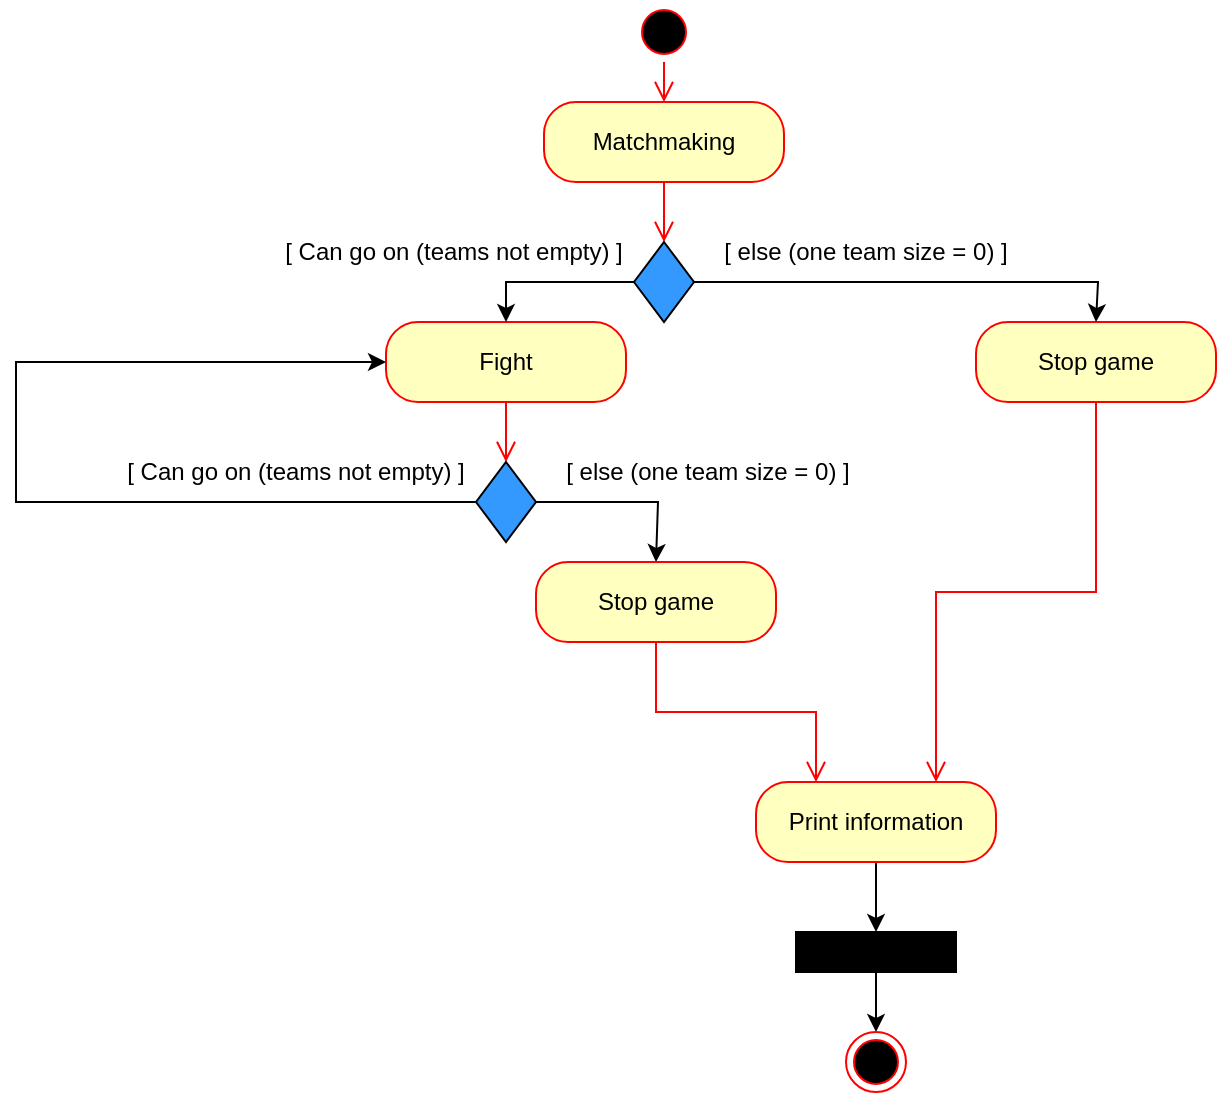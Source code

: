 <mxfile version="20.3.0" type="device" pages="3"><diagram id="dodWr7sCxu0GmhC9BUPM" name="Main"><mxGraphModel dx="932" dy="658" grid="1" gridSize="10" guides="1" tooltips="1" connect="1" arrows="1" fold="1" page="1" pageScale="1" pageWidth="827" pageHeight="1169" math="0" shadow="0"><root><mxCell id="0"/><mxCell id="1" parent="0"/><mxCell id="KnZyF8OyKIIIcYDR1mRU-1" value="" style="ellipse;html=1;shape=startState;fillColor=#000000;strokeColor=#ff0000;" parent="1" vertex="1"><mxGeometry x="399" y="40" width="30" height="30" as="geometry"/></mxCell><mxCell id="KnZyF8OyKIIIcYDR1mRU-2" value="" style="edgeStyle=orthogonalEdgeStyle;html=1;verticalAlign=bottom;endArrow=open;endSize=8;strokeColor=#ff0000;rounded=0;entryX=0.5;entryY=0;entryDx=0;entryDy=0;" parent="1" source="KnZyF8OyKIIIcYDR1mRU-1" target="KnZyF8OyKIIIcYDR1mRU-3" edge="1"><mxGeometry relative="1" as="geometry"><mxPoint x="414" y="130" as="targetPoint"/></mxGeometry></mxCell><mxCell id="KnZyF8OyKIIIcYDR1mRU-3" value="Matchmaking" style="rounded=1;whiteSpace=wrap;html=1;arcSize=40;fontColor=#000000;fillColor=#ffffc0;strokeColor=#ff0000;" parent="1" vertex="1"><mxGeometry x="354" y="90" width="120" height="40" as="geometry"/></mxCell><mxCell id="KnZyF8OyKIIIcYDR1mRU-4" value="" style="edgeStyle=orthogonalEdgeStyle;html=1;verticalAlign=bottom;endArrow=open;endSize=8;strokeColor=#ff0000;rounded=0;entryX=0.5;entryY=0;entryDx=0;entryDy=0;" parent="1" source="KnZyF8OyKIIIcYDR1mRU-3" target="TCA6h5BrjV9FrTOUEYrU-1" edge="1"><mxGeometry relative="1" as="geometry"><mxPoint x="414" y="160" as="targetPoint"/></mxGeometry></mxCell><mxCell id="TCA6h5BrjV9FrTOUEYrU-1" value="" style="rhombus;whiteSpace=wrap;html=1;fillColor=#3399FF;" parent="1" vertex="1"><mxGeometry x="399" y="160" width="30" height="40" as="geometry"/></mxCell><mxCell id="TCA6h5BrjV9FrTOUEYrU-2" value="Fight" style="rounded=1;whiteSpace=wrap;html=1;arcSize=40;fontColor=#000000;fillColor=#ffffc0;strokeColor=#ff0000;" parent="1" vertex="1"><mxGeometry x="275" y="200" width="120" height="40" as="geometry"/></mxCell><mxCell id="TCA6h5BrjV9FrTOUEYrU-3" value="" style="edgeStyle=orthogonalEdgeStyle;html=1;verticalAlign=bottom;endArrow=open;endSize=8;strokeColor=#ff0000;rounded=0;entryX=0.5;entryY=0;entryDx=0;entryDy=0;" parent="1" source="TCA6h5BrjV9FrTOUEYrU-2" target="TCA6h5BrjV9FrTOUEYrU-12" edge="1"><mxGeometry relative="1" as="geometry"><mxPoint x="339" y="300" as="targetPoint"/></mxGeometry></mxCell><mxCell id="TCA6h5BrjV9FrTOUEYrU-4" value="Stop game" style="rounded=1;whiteSpace=wrap;html=1;arcSize=40;fontColor=#000000;fillColor=#ffffc0;strokeColor=#ff0000;" parent="1" vertex="1"><mxGeometry x="570" y="200" width="120" height="40" as="geometry"/></mxCell><mxCell id="TCA6h5BrjV9FrTOUEYrU-5" value="" style="edgeStyle=orthogonalEdgeStyle;html=1;verticalAlign=bottom;endArrow=open;endSize=8;strokeColor=#ff0000;rounded=0;exitX=0.5;exitY=1;exitDx=0;exitDy=0;entryX=0.75;entryY=0;entryDx=0;entryDy=0;" parent="1" source="TCA6h5BrjV9FrTOUEYrU-4" target="wJMaUq0H4k14rAXDKMzC-1" edge="1"><mxGeometry relative="1" as="geometry"><mxPoint x="540" y="420" as="targetPoint"/></mxGeometry></mxCell><mxCell id="TCA6h5BrjV9FrTOUEYrU-6" value="[ Can go on (teams not empty) ]" style="text;html=1;strokeColor=none;fillColor=none;align=center;verticalAlign=middle;whiteSpace=wrap;rounded=0;" parent="1" vertex="1"><mxGeometry x="219" y="150" width="180" height="30" as="geometry"/></mxCell><mxCell id="TCA6h5BrjV9FrTOUEYrU-7" value="[ else (one team size = 0) ]" style="text;html=1;strokeColor=none;fillColor=none;align=center;verticalAlign=middle;whiteSpace=wrap;rounded=0;" parent="1" vertex="1"><mxGeometry x="440" y="150" width="150" height="30" as="geometry"/></mxCell><mxCell id="TCA6h5BrjV9FrTOUEYrU-8" value="" style="endArrow=classic;html=1;rounded=0;exitX=0;exitY=0.5;exitDx=0;exitDy=0;entryX=0.5;entryY=0;entryDx=0;entryDy=0;" parent="1" source="TCA6h5BrjV9FrTOUEYrU-1" target="TCA6h5BrjV9FrTOUEYrU-2" edge="1"><mxGeometry width="50" height="50" relative="1" as="geometry"><mxPoint x="390" y="320" as="sourcePoint"/><mxPoint x="440" y="270" as="targetPoint"/><Array as="points"><mxPoint x="335" y="180"/></Array></mxGeometry></mxCell><mxCell id="TCA6h5BrjV9FrTOUEYrU-9" value="" style="endArrow=classic;html=1;rounded=0;exitX=1;exitY=0.5;exitDx=0;exitDy=0;entryX=0.5;entryY=0;entryDx=0;entryDy=0;" parent="1" source="TCA6h5BrjV9FrTOUEYrU-1" target="TCA6h5BrjV9FrTOUEYrU-4" edge="1"><mxGeometry width="50" height="50" relative="1" as="geometry"><mxPoint x="570" y="180" as="sourcePoint"/><mxPoint x="581" y="270" as="targetPoint"/><Array as="points"><mxPoint x="631" y="180"/></Array></mxGeometry></mxCell><mxCell id="TCA6h5BrjV9FrTOUEYrU-12" value="" style="rhombus;whiteSpace=wrap;html=1;fillColor=#3399FF;" parent="1" vertex="1"><mxGeometry x="320" y="270" width="30" height="40" as="geometry"/></mxCell><mxCell id="TCA6h5BrjV9FrTOUEYrU-13" value="[ Can go on (teams not empty) ]" style="text;html=1;strokeColor=none;fillColor=none;align=center;verticalAlign=middle;whiteSpace=wrap;rounded=0;" parent="1" vertex="1"><mxGeometry x="140" y="260" width="180" height="30" as="geometry"/></mxCell><mxCell id="TCA6h5BrjV9FrTOUEYrU-14" value="[ else (one team size = 0) ]" style="text;html=1;strokeColor=none;fillColor=none;align=center;verticalAlign=middle;whiteSpace=wrap;rounded=0;" parent="1" vertex="1"><mxGeometry x="361" y="260" width="150" height="30" as="geometry"/></mxCell><mxCell id="TCA6h5BrjV9FrTOUEYrU-15" value="" style="endArrow=classic;html=1;rounded=0;exitX=0;exitY=0.5;exitDx=0;exitDy=0;entryX=0;entryY=0.5;entryDx=0;entryDy=0;" parent="1" source="TCA6h5BrjV9FrTOUEYrU-12" target="TCA6h5BrjV9FrTOUEYrU-2" edge="1"><mxGeometry width="50" height="50" relative="1" as="geometry"><mxPoint x="311" y="430" as="sourcePoint"/><mxPoint x="260" y="310" as="targetPoint"/><Array as="points"><mxPoint x="90" y="290"/><mxPoint x="90" y="220"/></Array></mxGeometry></mxCell><mxCell id="TCA6h5BrjV9FrTOUEYrU-16" value="" style="endArrow=classic;html=1;rounded=0;exitX=1;exitY=0.5;exitDx=0;exitDy=0;entryX=0.5;entryY=0;entryDx=0;entryDy=0;" parent="1" source="TCA6h5BrjV9FrTOUEYrU-12" target="TCA6h5BrjV9FrTOUEYrU-18" edge="1"><mxGeometry width="50" height="50" relative="1" as="geometry"><mxPoint x="311" y="430" as="sourcePoint"/><mxPoint x="410" y="310" as="targetPoint"/><Array as="points"><mxPoint x="411" y="290"/></Array></mxGeometry></mxCell><mxCell id="TCA6h5BrjV9FrTOUEYrU-18" value="Stop game" style="rounded=1;whiteSpace=wrap;html=1;arcSize=40;fontColor=#000000;fillColor=#ffffc0;strokeColor=#ff0000;" parent="1" vertex="1"><mxGeometry x="350" y="320" width="120" height="40" as="geometry"/></mxCell><mxCell id="TCA6h5BrjV9FrTOUEYrU-19" value="" style="edgeStyle=orthogonalEdgeStyle;html=1;verticalAlign=bottom;endArrow=open;endSize=8;strokeColor=#ff0000;rounded=0;exitX=0.5;exitY=1;exitDx=0;exitDy=0;entryX=0.25;entryY=0;entryDx=0;entryDy=0;" parent="1" source="TCA6h5BrjV9FrTOUEYrU-18" target="wJMaUq0H4k14rAXDKMzC-1" edge="1"><mxGeometry relative="1" as="geometry"><mxPoint x="500" y="420" as="targetPoint"/></mxGeometry></mxCell><mxCell id="z4jGgkD-raNqM7ZsMtv0-3" style="edgeStyle=orthogonalEdgeStyle;rounded=0;orthogonalLoop=1;jettySize=auto;html=1;entryX=0.5;entryY=0;entryDx=0;entryDy=0;" parent="1" source="z4jGgkD-raNqM7ZsMtv0-1" target="z4jGgkD-raNqM7ZsMtv0-2" edge="1"><mxGeometry relative="1" as="geometry"/></mxCell><mxCell id="z4jGgkD-raNqM7ZsMtv0-1" value="" style="rounded=0;whiteSpace=wrap;html=1;fillColor=#000000;" parent="1" vertex="1"><mxGeometry x="480" y="505" width="80" height="20" as="geometry"/></mxCell><mxCell id="z4jGgkD-raNqM7ZsMtv0-2" value="" style="ellipse;html=1;shape=endState;fillColor=#000000;strokeColor=#ff0000;" parent="1" vertex="1"><mxGeometry x="505" y="555" width="30" height="30" as="geometry"/></mxCell><mxCell id="wJMaUq0H4k14rAXDKMzC-2" style="edgeStyle=orthogonalEdgeStyle;rounded=0;orthogonalLoop=1;jettySize=auto;html=1;exitX=0.5;exitY=1;exitDx=0;exitDy=0;entryX=0.5;entryY=0;entryDx=0;entryDy=0;" edge="1" parent="1" source="wJMaUq0H4k14rAXDKMzC-1" target="z4jGgkD-raNqM7ZsMtv0-1"><mxGeometry relative="1" as="geometry"/></mxCell><mxCell id="wJMaUq0H4k14rAXDKMzC-1" value="Print information" style="rounded=1;whiteSpace=wrap;html=1;arcSize=40;fontColor=#000000;fillColor=#ffffc0;strokeColor=#ff0000;" vertex="1" parent="1"><mxGeometry x="460" y="430" width="120" height="40" as="geometry"/></mxCell></root></mxGraphModel></diagram><diagram id="C5RBs43oDa-KdzZeNtuy" name="Fight"><mxGraphModel dx="932" dy="658" grid="1" gridSize="10" guides="1" tooltips="1" connect="1" arrows="1" fold="1" page="1" pageScale="1" pageWidth="827" pageHeight="1169" math="0" shadow="0"><root><mxCell id="WIyWlLk6GJQsqaUBKTNV-0"/><mxCell id="WIyWlLk6GJQsqaUBKTNV-1" parent="WIyWlLk6GJQsqaUBKTNV-0"/><mxCell id="ZCe8hnO_Hd3gg-AAPQXr-0" value="" style="ellipse;html=1;shape=startState;fillColor=#000000;strokeColor=#ff0000;" parent="WIyWlLk6GJQsqaUBKTNV-1" vertex="1"><mxGeometry x="399" y="10" width="30" height="30" as="geometry"/></mxCell><mxCell id="ZCe8hnO_Hd3gg-AAPQXr-1" value="" style="edgeStyle=orthogonalEdgeStyle;html=1;verticalAlign=bottom;endArrow=open;endSize=8;strokeColor=#ff0000;rounded=0;entryX=0.5;entryY=0;entryDx=0;entryDy=0;" parent="WIyWlLk6GJQsqaUBKTNV-1" source="ZCe8hnO_Hd3gg-AAPQXr-0" target="ZCe8hnO_Hd3gg-AAPQXr-2" edge="1"><mxGeometry relative="1" as="geometry"><mxPoint x="414" y="100" as="targetPoint"/></mxGeometry></mxCell><mxCell id="ZCe8hnO_Hd3gg-AAPQXr-2" value="Fight" style="rounded=1;whiteSpace=wrap;html=1;arcSize=40;fontColor=#000000;fillColor=#ffffc0;strokeColor=#ff0000;" parent="WIyWlLk6GJQsqaUBKTNV-1" vertex="1"><mxGeometry x="354" y="70" width="120" height="40" as="geometry"/></mxCell><mxCell id="ZCe8hnO_Hd3gg-AAPQXr-3" value="" style="edgeStyle=orthogonalEdgeStyle;html=1;verticalAlign=bottom;endArrow=open;endSize=8;strokeColor=#ff0000;rounded=0;entryX=0.5;entryY=0;entryDx=0;entryDy=0;" parent="WIyWlLk6GJQsqaUBKTNV-1" source="ZCe8hnO_Hd3gg-AAPQXr-2" target="ZCe8hnO_Hd3gg-AAPQXr-6" edge="1"><mxGeometry relative="1" as="geometry"><mxPoint x="414" y="140" as="targetPoint"/></mxGeometry></mxCell><mxCell id="ZCe8hnO_Hd3gg-AAPQXr-6" value="" style="rhombus;whiteSpace=wrap;html=1;fillColor=#66B2FF;" parent="WIyWlLk6GJQsqaUBKTNV-1" vertex="1"><mxGeometry x="401" y="140" width="26" height="40" as="geometry"/></mxCell><mxCell id="ZCe8hnO_Hd3gg-AAPQXr-9" value="No fight" style="rounded=1;whiteSpace=wrap;html=1;arcSize=40;fontColor=#000000;fillColor=#ffffc0;strokeColor=#ff0000;" parent="WIyWlLk6GJQsqaUBKTNV-1" vertex="1"><mxGeometry x="474" y="200" width="120" height="40" as="geometry"/></mxCell><mxCell id="ZCe8hnO_Hd3gg-AAPQXr-10" value="" style="edgeStyle=orthogonalEdgeStyle;html=1;verticalAlign=bottom;endArrow=open;endSize=8;strokeColor=#ff0000;rounded=0;entryX=0.5;entryY=0;entryDx=0;entryDy=0;" parent="WIyWlLk6GJQsqaUBKTNV-1" source="ZCe8hnO_Hd3gg-AAPQXr-9" target="ZCe8hnO_Hd3gg-AAPQXr-24" edge="1"><mxGeometry relative="1" as="geometry"><mxPoint x="534" y="300" as="targetPoint"/></mxGeometry></mxCell><mxCell id="ZCe8hnO_Hd3gg-AAPQXr-11" value="" style="endArrow=classic;html=1;rounded=0;exitX=0;exitY=0.5;exitDx=0;exitDy=0;entryX=0.5;entryY=0;entryDx=0;entryDy=0;" parent="WIyWlLk6GJQsqaUBKTNV-1" source="ZCe8hnO_Hd3gg-AAPQXr-6" target="ZCe8hnO_Hd3gg-AAPQXr-15" edge="1"><mxGeometry width="50" height="50" relative="1" as="geometry"><mxPoint x="380" y="390" as="sourcePoint"/><mxPoint x="294" y="200" as="targetPoint"/><Array as="points"><mxPoint x="294" y="160"/></Array></mxGeometry></mxCell><mxCell id="ZCe8hnO_Hd3gg-AAPQXr-12" value="" style="endArrow=classic;html=1;rounded=0;entryX=0.5;entryY=0;entryDx=0;entryDy=0;exitX=1;exitY=0.5;exitDx=0;exitDy=0;" parent="WIyWlLk6GJQsqaUBKTNV-1" source="ZCe8hnO_Hd3gg-AAPQXr-6" target="ZCe8hnO_Hd3gg-AAPQXr-9" edge="1"><mxGeometry width="50" height="50" relative="1" as="geometry"><mxPoint x="380" y="390" as="sourcePoint"/><mxPoint x="430" y="340" as="targetPoint"/><Array as="points"><mxPoint x="534" y="160"/></Array></mxGeometry></mxCell><mxCell id="ZCe8hnO_Hd3gg-AAPQXr-13" value="[ Both players are alive ]" style="text;html=1;strokeColor=none;fillColor=none;align=center;verticalAlign=middle;whiteSpace=wrap;rounded=0;" parent="WIyWlLk6GJQsqaUBKTNV-1" vertex="1"><mxGeometry x="204" y="130" width="150" height="30" as="geometry"/></mxCell><mxCell id="ZCe8hnO_Hd3gg-AAPQXr-14" value="[ else ]" style="text;html=1;strokeColor=none;fillColor=none;align=center;verticalAlign=middle;whiteSpace=wrap;rounded=0;" parent="WIyWlLk6GJQsqaUBKTNV-1" vertex="1"><mxGeometry x="474" y="130" width="60" height="30" as="geometry"/></mxCell><mxCell id="ZCe8hnO_Hd3gg-AAPQXr-15" value="" style="rhombus;whiteSpace=wrap;html=1;fillColor=#66B2FF;" parent="WIyWlLk6GJQsqaUBKTNV-1" vertex="1"><mxGeometry x="281" y="280" width="26" height="40" as="geometry"/></mxCell><mxCell id="ZCe8hnO_Hd3gg-AAPQXr-20" value="" style="endArrow=classic;html=1;rounded=0;exitX=0;exitY=0.5;exitDx=0;exitDy=0;entryX=0.5;entryY=0;entryDx=0;entryDy=0;" parent="WIyWlLk6GJQsqaUBKTNV-1" source="ZCe8hnO_Hd3gg-AAPQXr-15" target="BwP2_OA9ty-qEnaTcXkm-2" edge="1"><mxGeometry width="50" height="50" relative="1" as="geometry"><mxPoint x="254" y="450" as="sourcePoint"/><mxPoint x="200" y="340" as="targetPoint"/><Array as="points"><mxPoint x="193" y="300"/></Array></mxGeometry></mxCell><mxCell id="ZCe8hnO_Hd3gg-AAPQXr-21" value="" style="endArrow=classic;html=1;rounded=0;exitX=1;exitY=0.5;exitDx=0;exitDy=0;entryX=0.5;entryY=0;entryDx=0;entryDy=0;" parent="WIyWlLk6GJQsqaUBKTNV-1" source="ZCe8hnO_Hd3gg-AAPQXr-15" target="ZCe8hnO_Hd3gg-AAPQXr-26" edge="1"><mxGeometry width="50" height="50" relative="1" as="geometry"><mxPoint x="380" y="370" as="sourcePoint"/><mxPoint x="380" y="320" as="targetPoint"/><Array as="points"><mxPoint x="414" y="300"/></Array></mxGeometry></mxCell><mxCell id="ZCe8hnO_Hd3gg-AAPQXr-22" value="[ None of them is fighting ]" style="text;html=1;strokeColor=none;fillColor=none;align=center;verticalAlign=middle;whiteSpace=wrap;rounded=0;" parent="WIyWlLk6GJQsqaUBKTNV-1" vertex="1"><mxGeometry x="80" y="270" width="180" height="30" as="geometry"/></mxCell><mxCell id="ZCe8hnO_Hd3gg-AAPQXr-23" value="[ else ]" style="text;html=1;strokeColor=none;fillColor=none;align=center;verticalAlign=middle;whiteSpace=wrap;rounded=0;" parent="WIyWlLk6GJQsqaUBKTNV-1" vertex="1"><mxGeometry x="330" y="270" width="60" height="30" as="geometry"/></mxCell><mxCell id="ZCe8hnO_Hd3gg-AAPQXr-24" value="Print info message" style="rounded=1;whiteSpace=wrap;html=1;arcSize=40;fontColor=#000000;fillColor=#ffffc0;strokeColor=#ff0000;" parent="WIyWlLk6GJQsqaUBKTNV-1" vertex="1"><mxGeometry x="474" y="270" width="120" height="40" as="geometry"/></mxCell><mxCell id="ZCe8hnO_Hd3gg-AAPQXr-25" value="" style="edgeStyle=orthogonalEdgeStyle;html=1;verticalAlign=bottom;endArrow=open;endSize=8;strokeColor=#ff0000;rounded=0;entryX=1;entryY=0;entryDx=0;entryDy=0;" parent="WIyWlLk6GJQsqaUBKTNV-1" source="ZCe8hnO_Hd3gg-AAPQXr-24" target="ZCe8hnO_Hd3gg-AAPQXr-28" edge="1"><mxGeometry relative="1" as="geometry"><mxPoint x="534" y="340" as="targetPoint"/></mxGeometry></mxCell><mxCell id="ZCe8hnO_Hd3gg-AAPQXr-26" value="Print info message" style="rounded=1;whiteSpace=wrap;html=1;arcSize=40;fontColor=#000000;fillColor=#ffffc0;strokeColor=#ff0000;" parent="WIyWlLk6GJQsqaUBKTNV-1" vertex="1"><mxGeometry x="354" y="350" width="120" height="40" as="geometry"/></mxCell><mxCell id="ZCe8hnO_Hd3gg-AAPQXr-27" value="" style="edgeStyle=orthogonalEdgeStyle;html=1;verticalAlign=bottom;endArrow=open;endSize=8;strokeColor=#ff0000;rounded=0;entryX=0.75;entryY=0;entryDx=0;entryDy=0;exitX=0.5;exitY=1;exitDx=0;exitDy=0;" parent="WIyWlLk6GJQsqaUBKTNV-1" source="ZCe8hnO_Hd3gg-AAPQXr-26" target="ZCe8hnO_Hd3gg-AAPQXr-28" edge="1"><mxGeometry relative="1" as="geometry"><mxPoint x="390" y="450" as="targetPoint"/><Array as="points"><mxPoint x="414" y="430"/><mxPoint x="504" y="430"/></Array></mxGeometry></mxCell><mxCell id="ZCe8hnO_Hd3gg-AAPQXr-28" value="" style="rounded=0;whiteSpace=wrap;html=1;fillColor=#000000;" parent="WIyWlLk6GJQsqaUBKTNV-1" vertex="1"><mxGeometry x="414" y="830" width="120" height="20" as="geometry"/></mxCell><mxCell id="ZCe8hnO_Hd3gg-AAPQXr-29" value="" style="rhombus;whiteSpace=wrap;html=1;fillColor=#66B2FF;" parent="WIyWlLk6GJQsqaUBKTNV-1" vertex="1"><mxGeometry x="257" y="410" width="26" height="40" as="geometry"/></mxCell><mxCell id="BwP2_OA9ty-qEnaTcXkm-16" style="edgeStyle=orthogonalEdgeStyle;rounded=0;orthogonalLoop=1;jettySize=auto;html=1;entryX=0.5;entryY=0;entryDx=0;entryDy=0;fillColor=#ffe6cc;strokeColor=#FF3333;" parent="WIyWlLk6GJQsqaUBKTNV-1" source="ZCe8hnO_Hd3gg-AAPQXr-30" target="TojNofW01xaP_-8JLLE--1" edge="1"><mxGeometry relative="1" as="geometry"><Array as="points"><mxPoint x="80" y="560"/><mxPoint x="248" y="560"/></Array></mxGeometry></mxCell><mxCell id="ZCe8hnO_Hd3gg-AAPQXr-30" value="Use attack on with critical" style="rounded=1;whiteSpace=wrap;html=1;arcSize=40;fontColor=#000000;fillColor=#ffffc0;strokeColor=#ff0000;" parent="WIyWlLk6GJQsqaUBKTNV-1" vertex="1"><mxGeometry x="20" y="470" width="120" height="40" as="geometry"/></mxCell><mxCell id="ZCe8hnO_Hd3gg-AAPQXr-32" value="Print info message" style="rounded=1;whiteSpace=wrap;html=1;arcSize=40;fontColor=#000000;fillColor=#ffffc0;strokeColor=#ff0000;" parent="WIyWlLk6GJQsqaUBKTNV-1" vertex="1"><mxGeometry x="320" y="460" width="120" height="40" as="geometry"/></mxCell><mxCell id="ZCe8hnO_Hd3gg-AAPQXr-35" value="" style="endArrow=classic;html=1;rounded=0;exitX=1;exitY=0.5;exitDx=0;exitDy=0;entryX=0.5;entryY=0;entryDx=0;entryDy=0;" parent="WIyWlLk6GJQsqaUBKTNV-1" source="ZCe8hnO_Hd3gg-AAPQXr-29" target="ZCe8hnO_Hd3gg-AAPQXr-32" edge="1"><mxGeometry width="50" height="50" relative="1" as="geometry"><mxPoint x="320" y="430" as="sourcePoint"/><mxPoint x="537" y="510" as="targetPoint"/><Array as="points"><mxPoint x="380" y="430"/></Array></mxGeometry></mxCell><mxCell id="ZCe8hnO_Hd3gg-AAPQXr-36" value="[ Attacker is too weak to fight ]" style="text;html=1;strokeColor=none;fillColor=none;align=center;verticalAlign=middle;whiteSpace=wrap;rounded=0;" parent="WIyWlLk6GJQsqaUBKTNV-1" vertex="1"><mxGeometry x="304" y="400" width="117" height="30" as="geometry"/></mxCell><mxCell id="ZCe8hnO_Hd3gg-AAPQXr-38" value="[ else ]" style="text;html=1;strokeColor=none;fillColor=none;align=center;verticalAlign=middle;whiteSpace=wrap;rounded=0;" parent="WIyWlLk6GJQsqaUBKTNV-1" vertex="1"><mxGeometry x="204" y="400" width="60" height="30" as="geometry"/></mxCell><mxCell id="ZCe8hnO_Hd3gg-AAPQXr-40" value="" style="ellipse;html=1;shape=endState;fillColor=#000000;strokeColor=#ff0000;" parent="WIyWlLk6GJQsqaUBKTNV-1" vertex="1"><mxGeometry x="459" y="930" width="30" height="30" as="geometry"/></mxCell><mxCell id="ZCe8hnO_Hd3gg-AAPQXr-41" value="" style="endArrow=classic;html=1;rounded=0;entryX=0.5;entryY=0;entryDx=0;entryDy=0;exitX=0.5;exitY=1;exitDx=0;exitDy=0;" parent="WIyWlLk6GJQsqaUBKTNV-1" source="ZCe8hnO_Hd3gg-AAPQXr-28" target="ZCe8hnO_Hd3gg-AAPQXr-40" edge="1"><mxGeometry width="50" height="50" relative="1" as="geometry"><mxPoint x="380" y="1060" as="sourcePoint"/><mxPoint x="430" y="1010" as="targetPoint"/></mxGeometry></mxCell><mxCell id="BwP2_OA9ty-qEnaTcXkm-2" value="" style="rhombus;whiteSpace=wrap;html=1;fillColor=#66B2FF;" parent="WIyWlLk6GJQsqaUBKTNV-1" vertex="1"><mxGeometry x="180" y="340" width="26" height="40" as="geometry"/></mxCell><mxCell id="BwP2_OA9ty-qEnaTcXkm-7" value="" style="endArrow=classic;html=1;rounded=0;exitX=0;exitY=0.5;exitDx=0;exitDy=0;entryX=0.5;entryY=0;entryDx=0;entryDy=0;" parent="WIyWlLk6GJQsqaUBKTNV-1" source="BwP2_OA9ty-qEnaTcXkm-2" target="ZCe8hnO_Hd3gg-AAPQXr-30" edge="1"><mxGeometry width="50" height="50" relative="1" as="geometry"><mxPoint x="390" y="450" as="sourcePoint"/><mxPoint x="113" y="390" as="targetPoint"/><Array as="points"><mxPoint x="80" y="360"/></Array></mxGeometry></mxCell><mxCell id="BwP2_OA9ty-qEnaTcXkm-8" value="" style="endArrow=classic;html=1;rounded=0;exitX=1;exitY=0.5;exitDx=0;exitDy=0;entryX=0.5;entryY=0;entryDx=0;entryDy=0;" parent="WIyWlLk6GJQsqaUBKTNV-1" source="BwP2_OA9ty-qEnaTcXkm-2" target="ZCe8hnO_Hd3gg-AAPQXr-29" edge="1"><mxGeometry width="50" height="50" relative="1" as="geometry"><mxPoint x="390" y="450" as="sourcePoint"/><mxPoint x="264" y="400" as="targetPoint"/><Array as="points"><mxPoint x="270" y="360"/></Array></mxGeometry></mxCell><mxCell id="BwP2_OA9ty-qEnaTcXkm-9" value="[ critical ]" style="text;html=1;strokeColor=none;fillColor=none;align=center;verticalAlign=middle;whiteSpace=wrap;rounded=0;" parent="WIyWlLk6GJQsqaUBKTNV-1" vertex="1"><mxGeometry x="120" y="330" width="60" height="30" as="geometry"/></mxCell><mxCell id="BwP2_OA9ty-qEnaTcXkm-10" value="[ else ]" style="text;html=1;strokeColor=none;fillColor=none;align=center;verticalAlign=middle;whiteSpace=wrap;rounded=0;" parent="WIyWlLk6GJQsqaUBKTNV-1" vertex="1"><mxGeometry x="204" y="330" width="60" height="30" as="geometry"/></mxCell><mxCell id="BwP2_OA9ty-qEnaTcXkm-13" value="Use attack on without critical" style="rounded=1;whiteSpace=wrap;html=1;arcSize=40;fontColor=#000000;fillColor=#ffffc0;strokeColor=#ff0000;" parent="WIyWlLk6GJQsqaUBKTNV-1" vertex="1"><mxGeometry x="144" y="470" width="120" height="40" as="geometry"/></mxCell><mxCell id="BwP2_OA9ty-qEnaTcXkm-14" value="" style="edgeStyle=orthogonalEdgeStyle;html=1;verticalAlign=bottom;endArrow=open;endSize=8;strokeColor=#ff0000;rounded=0;" parent="WIyWlLk6GJQsqaUBKTNV-1" source="BwP2_OA9ty-qEnaTcXkm-13" edge="1"><mxGeometry relative="1" as="geometry"><mxPoint x="250" y="620" as="targetPoint"/><Array as="points"><mxPoint x="204" y="530"/><mxPoint x="250" y="530"/></Array></mxGeometry></mxCell><mxCell id="BwP2_OA9ty-qEnaTcXkm-15" value="" style="endArrow=classic;html=1;rounded=0;exitX=0;exitY=0.5;exitDx=0;exitDy=0;entryX=0.5;entryY=0;entryDx=0;entryDy=0;" parent="WIyWlLk6GJQsqaUBKTNV-1" source="ZCe8hnO_Hd3gg-AAPQXr-29" target="BwP2_OA9ty-qEnaTcXkm-13" edge="1"><mxGeometry width="50" height="50" relative="1" as="geometry"><mxPoint x="390" y="450" as="sourcePoint"/><mxPoint x="440" y="400" as="targetPoint"/><Array as="points"><mxPoint x="204" y="430"/></Array></mxGeometry></mxCell><mxCell id="2c3F1AUOaH9b_sz8uj_q-0" value="" style="endArrow=classic;html=1;rounded=0;exitX=0.5;exitY=1;exitDx=0;exitDy=0;strokeColor=#FF3333;entryX=0.5;entryY=0;entryDx=0;entryDy=0;" parent="WIyWlLk6GJQsqaUBKTNV-1" source="ZCe8hnO_Hd3gg-AAPQXr-32" edge="1" target="ZCe8hnO_Hd3gg-AAPQXr-28"><mxGeometry width="50" height="50" relative="1" as="geometry"><mxPoint x="390" y="560" as="sourcePoint"/><mxPoint x="470" y="680" as="targetPoint"/><Array as="points"><mxPoint x="380" y="520"/><mxPoint x="474" y="520"/></Array></mxGeometry></mxCell><mxCell id="TojNofW01xaP_-8JLLE--1" value="" style="rhombus;whiteSpace=wrap;html=1;fillColor=#66B2FF;" vertex="1" parent="WIyWlLk6GJQsqaUBKTNV-1"><mxGeometry x="235" y="620" width="26" height="40" as="geometry"/></mxCell><mxCell id="TojNofW01xaP_-8JLLE--2" value="" style="endArrow=classic;html=1;rounded=0;exitX=1;exitY=0.5;exitDx=0;exitDy=0;entryX=0.25;entryY=0;entryDx=0;entryDy=0;" edge="1" parent="WIyWlLk6GJQsqaUBKTNV-1" source="TojNofW01xaP_-8JLLE--1" target="ZCe8hnO_Hd3gg-AAPQXr-28"><mxGeometry width="50" height="50" relative="1" as="geometry"><mxPoint x="298" y="640" as="sourcePoint"/><mxPoint x="358" y="670" as="targetPoint"/><Array as="points"><mxPoint x="444" y="640"/></Array></mxGeometry></mxCell><mxCell id="TojNofW01xaP_-8JLLE--3" value="[ else ]" style="text;html=1;strokeColor=none;fillColor=none;align=center;verticalAlign=middle;whiteSpace=wrap;rounded=0;" vertex="1" parent="WIyWlLk6GJQsqaUBKTNV-1"><mxGeometry x="283" y="610" width="60" height="30" as="geometry"/></mxCell><mxCell id="TojNofW01xaP_-8JLLE--4" value="" style="endArrow=classic;html=1;rounded=0;exitX=0;exitY=0.5;exitDx=0;exitDy=0;entryX=0.5;entryY=0;entryDx=0;entryDy=0;" edge="1" parent="WIyWlLk6GJQsqaUBKTNV-1" source="TojNofW01xaP_-8JLLE--1" target="TojNofW01xaP_-8JLLE--6"><mxGeometry width="50" height="50" relative="1" as="geometry"><mxPoint x="368" y="660" as="sourcePoint"/><mxPoint x="182" y="680" as="targetPoint"/><Array as="points"><mxPoint x="182" y="640"/></Array></mxGeometry></mxCell><mxCell id="TojNofW01xaP_-8JLLE--5" value="[ Defender is dead ]" style="text;html=1;strokeColor=none;fillColor=none;align=center;verticalAlign=middle;whiteSpace=wrap;rounded=0;" vertex="1" parent="WIyWlLk6GJQsqaUBKTNV-1"><mxGeometry x="120" y="610" width="117" height="30" as="geometry"/></mxCell><mxCell id="TojNofW01xaP_-8JLLE--7" style="edgeStyle=orthogonalEdgeStyle;rounded=0;orthogonalLoop=1;jettySize=auto;html=1;exitX=0.5;exitY=1;exitDx=0;exitDy=0;entryX=0.25;entryY=0;entryDx=0;entryDy=0;" edge="1" parent="WIyWlLk6GJQsqaUBKTNV-1" source="TojNofW01xaP_-8JLLE--6" target="ZCe8hnO_Hd3gg-AAPQXr-28"><mxGeometry relative="1" as="geometry"/></mxCell><mxCell id="TojNofW01xaP_-8JLLE--6" value="Remove from his team" style="rounded=1;whiteSpace=wrap;html=1;arcSize=40;fontColor=#000000;fillColor=#ffffc0;strokeColor=#ff0000;" vertex="1" parent="WIyWlLk6GJQsqaUBKTNV-1"><mxGeometry x="122" y="690" width="120" height="40" as="geometry"/></mxCell></root></mxGraphModel></diagram><diagram id="sWW_Txbto5LZVMnrc-IZ" name="Use-attack-on"><mxGraphModel dx="932" dy="658" grid="1" gridSize="10" guides="1" tooltips="1" connect="1" arrows="1" fold="1" page="1" pageScale="1" pageWidth="827" pageHeight="1169" math="0" shadow="0"><root><mxCell id="0"/><mxCell id="1" parent="0"/><mxCell id="0_9w2oNyYmCQP0PAbkt7-1" value="" style="ellipse;html=1;shape=startState;fillColor=#000000;strokeColor=#ff0000;" parent="1" vertex="1"><mxGeometry x="387.5" y="40" width="30" height="30" as="geometry"/></mxCell><mxCell id="0_9w2oNyYmCQP0PAbkt7-2" value="" style="edgeStyle=orthogonalEdgeStyle;html=1;verticalAlign=bottom;endArrow=open;endSize=8;strokeColor=#ff0000;rounded=0;entryX=0.5;entryY=0;entryDx=0;entryDy=0;" parent="1" source="0_9w2oNyYmCQP0PAbkt7-1" target="0_9w2oNyYmCQP0PAbkt7-3" edge="1"><mxGeometry relative="1" as="geometry"><mxPoint x="414" y="130" as="targetPoint"/></mxGeometry></mxCell><mxCell id="0_9w2oNyYmCQP0PAbkt7-3" value="Use attack on victim" style="rounded=1;whiteSpace=wrap;html=1;arcSize=40;fontColor=#000000;fillColor=#ffffc0;strokeColor=#ff0000;" parent="1" vertex="1"><mxGeometry x="342.5" y="90" width="120" height="40" as="geometry"/></mxCell><mxCell id="0_9w2oNyYmCQP0PAbkt7-4" value="" style="edgeStyle=orthogonalEdgeStyle;html=1;verticalAlign=bottom;endArrow=open;endSize=8;strokeColor=#ff0000;rounded=0;entryX=0.5;entryY=0;entryDx=0;entryDy=0;" parent="1" source="0_9w2oNyYmCQP0PAbkt7-3" target="0_9w2oNyYmCQP0PAbkt7-16" edge="1"><mxGeometry relative="1" as="geometry"><mxPoint x="414" y="160" as="targetPoint"/><Array as="points"><mxPoint x="403" y="160"/></Array></mxGeometry></mxCell><mxCell id="0_9w2oNyYmCQP0PAbkt7-20" style="edgeStyle=orthogonalEdgeStyle;rounded=0;orthogonalLoop=1;jettySize=auto;html=1;entryX=0.5;entryY=0;entryDx=0;entryDy=0;" parent="1" source="0_9w2oNyYmCQP0PAbkt7-16" target="0_9w2oNyYmCQP0PAbkt7-18" edge="1"><mxGeometry relative="1" as="geometry"/></mxCell><mxCell id="0_9w2oNyYmCQP0PAbkt7-16" value="" style="rhombus;whiteSpace=wrap;html=1;fillColor=#3399FF;" parent="1" vertex="1"><mxGeometry x="387.5" y="210" width="30" height="40" as="geometry"/></mxCell><mxCell id="0_9w2oNyYmCQP0PAbkt7-18" value="Print info message &amp;amp;&lt;br&gt;return False" style="rounded=1;whiteSpace=wrap;html=1;arcSize=40;fontColor=#000000;fillColor=#ffffc0;strokeColor=#ff0000;" parent="1" vertex="1"><mxGeometry x="564.5" y="260" width="120" height="40" as="geometry"/></mxCell><mxCell id="0_9w2oNyYmCQP0PAbkt7-19" value="" style="edgeStyle=orthogonalEdgeStyle;html=1;verticalAlign=bottom;endArrow=open;endSize=8;strokeColor=#ff0000;rounded=0;entryX=0.5;entryY=0;entryDx=0;entryDy=0;exitX=0.5;exitY=1;exitDx=0;exitDy=0;" parent="1" source="0_9w2oNyYmCQP0PAbkt7-18" target="k9Jn16INBG2MA7jCVLBU-22" edge="1"><mxGeometry relative="1" as="geometry"><mxPoint x="624.5" y="360" as="targetPoint"/><mxPoint x="624.5" y="310" as="sourcePoint"/></mxGeometry></mxCell><mxCell id="0_9w2oNyYmCQP0PAbkt7-21" value="[ else ]" style="text;html=1;strokeColor=none;fillColor=none;align=center;verticalAlign=middle;whiteSpace=wrap;rounded=0;" parent="1" vertex="1"><mxGeometry x="323.5" y="200" width="60" height="30" as="geometry"/></mxCell><mxCell id="0_9w2oNyYmCQP0PAbkt7-22" value="[ Victim has parried or dodged the attack ]" style="text;html=1;strokeColor=none;fillColor=none;align=center;verticalAlign=middle;whiteSpace=wrap;rounded=0;" parent="1" vertex="1"><mxGeometry x="433.5" y="190" width="186" height="30" as="geometry"/></mxCell><mxCell id="k9Jn16INBG2MA7jCVLBU-13" style="edgeStyle=orthogonalEdgeStyle;rounded=0;orthogonalLoop=1;jettySize=auto;html=1;entryX=0.5;entryY=0;entryDx=0;entryDy=0;" parent="1" source="k9Jn16INBG2MA7jCVLBU-8" target="k9Jn16INBG2MA7jCVLBU-9" edge="1"><mxGeometry relative="1" as="geometry"><Array as="points"><mxPoint x="250" y="330"/></Array></mxGeometry></mxCell><mxCell id="k9Jn16INBG2MA7jCVLBU-14" style="edgeStyle=orthogonalEdgeStyle;rounded=0;orthogonalLoop=1;jettySize=auto;html=1;entryX=0.5;entryY=0;entryDx=0;entryDy=0;" parent="1" source="k9Jn16INBG2MA7jCVLBU-8" target="k9Jn16INBG2MA7jCVLBU-11" edge="1"><mxGeometry relative="1" as="geometry"/></mxCell><mxCell id="k9Jn16INBG2MA7jCVLBU-8" value="" style="rhombus;whiteSpace=wrap;html=1;fillColor=#3399FF;" parent="1" vertex="1"><mxGeometry x="310" y="310" width="30" height="40" as="geometry"/></mxCell><mxCell id="k9Jn16INBG2MA7jCVLBU-9" value="Attack &amp;amp; Print info message with critical" style="rounded=1;whiteSpace=wrap;html=1;arcSize=40;fontColor=#000000;fillColor=#ffffc0;strokeColor=#ff0000;" parent="1" vertex="1"><mxGeometry x="190" y="350" width="120" height="40" as="geometry"/></mxCell><mxCell id="k9Jn16INBG2MA7jCVLBU-10" value="" style="edgeStyle=orthogonalEdgeStyle;html=1;verticalAlign=bottom;endArrow=open;endSize=8;strokeColor=#ff0000;rounded=0;entryX=0.25;entryY=0;entryDx=0;entryDy=0;" parent="1" source="k9Jn16INBG2MA7jCVLBU-9" target="k9Jn16INBG2MA7jCVLBU-18" edge="1"><mxGeometry relative="1" as="geometry"><mxPoint x="252.5" y="600" as="targetPoint"/></mxGeometry></mxCell><mxCell id="k9Jn16INBG2MA7jCVLBU-11" value="Attack &amp;amp; Print info message without critical" style="rounded=1;whiteSpace=wrap;html=1;arcSize=40;fontColor=#000000;fillColor=#ffffc0;strokeColor=#ff0000;" parent="1" vertex="1"><mxGeometry x="345" y="350" width="120" height="40" as="geometry"/></mxCell><mxCell id="k9Jn16INBG2MA7jCVLBU-12" value="" style="edgeStyle=orthogonalEdgeStyle;html=1;verticalAlign=bottom;endArrow=open;endSize=8;strokeColor=#ff0000;rounded=0;entryX=0.75;entryY=0;entryDx=0;entryDy=0;" parent="1" source="k9Jn16INBG2MA7jCVLBU-11" target="k9Jn16INBG2MA7jCVLBU-18" edge="1"><mxGeometry relative="1" as="geometry"><mxPoint x="407.5" y="600" as="targetPoint"/></mxGeometry></mxCell><mxCell id="k9Jn16INBG2MA7jCVLBU-16" value="[ else ]" style="text;html=1;strokeColor=none;fillColor=none;align=center;verticalAlign=middle;whiteSpace=wrap;rounded=0;" parent="1" vertex="1"><mxGeometry x="350" y="300" width="60" height="30" as="geometry"/></mxCell><mxCell id="k9Jn16INBG2MA7jCVLBU-17" value="[ critical ]" style="text;html=1;strokeColor=none;fillColor=none;align=center;verticalAlign=middle;whiteSpace=wrap;rounded=0;" parent="1" vertex="1"><mxGeometry x="222" y="300" width="76" height="30" as="geometry"/></mxCell><mxCell id="k9Jn16INBG2MA7jCVLBU-21" style="edgeStyle=orthogonalEdgeStyle;rounded=0;orthogonalLoop=1;jettySize=auto;html=1;entryX=0.5;entryY=0;entryDx=0;entryDy=0;" parent="1" source="k9Jn16INBG2MA7jCVLBU-18" target="k9Jn16INBG2MA7jCVLBU-19" edge="1"><mxGeometry relative="1" as="geometry"/></mxCell><mxCell id="k9Jn16INBG2MA7jCVLBU-18" value="" style="rounded=0;whiteSpace=wrap;html=1;fillColor=#000000;" parent="1" vertex="1"><mxGeometry x="287.5" y="540" width="80" height="20" as="geometry"/></mxCell><mxCell id="k9Jn16INBG2MA7jCVLBU-19" value="Print victim's life info" style="rounded=1;whiteSpace=wrap;html=1;arcSize=40;fontColor=#000000;fillColor=#ffffc0;strokeColor=#ff0000;" parent="1" vertex="1"><mxGeometry x="267.5" y="630" width="120" height="40" as="geometry"/></mxCell><mxCell id="k9Jn16INBG2MA7jCVLBU-20" value="" style="edgeStyle=orthogonalEdgeStyle;html=1;verticalAlign=bottom;endArrow=open;endSize=8;strokeColor=#ff0000;rounded=0;entryX=0.25;entryY=0;entryDx=0;entryDy=0;exitX=0.5;exitY=1;exitDx=0;exitDy=0;" parent="1" source="k9Jn16INBG2MA7jCVLBU-19" target="k9Jn16INBG2MA7jCVLBU-22" edge="1"><mxGeometry relative="1" as="geometry"><mxPoint x="327.5" y="900" as="targetPoint"/></mxGeometry></mxCell><mxCell id="k9Jn16INBG2MA7jCVLBU-24" style="edgeStyle=orthogonalEdgeStyle;rounded=0;orthogonalLoop=1;jettySize=auto;html=1;entryX=0.5;entryY=0;entryDx=0;entryDy=0;" parent="1" source="k9Jn16INBG2MA7jCVLBU-22" target="k9Jn16INBG2MA7jCVLBU-23" edge="1"><mxGeometry relative="1" as="geometry"/></mxCell><mxCell id="k9Jn16INBG2MA7jCVLBU-22" value="" style="rounded=0;whiteSpace=wrap;html=1;fillColor=#000000;" parent="1" vertex="1"><mxGeometry x="437.5" y="920" width="80" height="20" as="geometry"/></mxCell><mxCell id="k9Jn16INBG2MA7jCVLBU-23" value="" style="ellipse;html=1;shape=endState;fillColor=#000000;strokeColor=#ff0000;" parent="1" vertex="1"><mxGeometry x="462.5" y="980" width="30" height="30" as="geometry"/></mxCell><mxCell id="NVE3HUBVrIB4kf8cHfLP-2" value="" style="endArrow=classic;html=1;rounded=0;strokeColor=#000000;exitX=0;exitY=0.5;exitDx=0;exitDy=0;entryX=0.5;entryY=0;entryDx=0;entryDy=0;" parent="1" source="0_9w2oNyYmCQP0PAbkt7-16" target="k9Jn16INBG2MA7jCVLBU-8" edge="1"><mxGeometry width="50" height="50" relative="1" as="geometry"><mxPoint x="453.5" y="460" as="sourcePoint"/><mxPoint x="503.5" y="410" as="targetPoint"/><Array as="points"><mxPoint x="325.5" y="230"/></Array></mxGeometry></mxCell></root></mxGraphModel></diagram></mxfile>